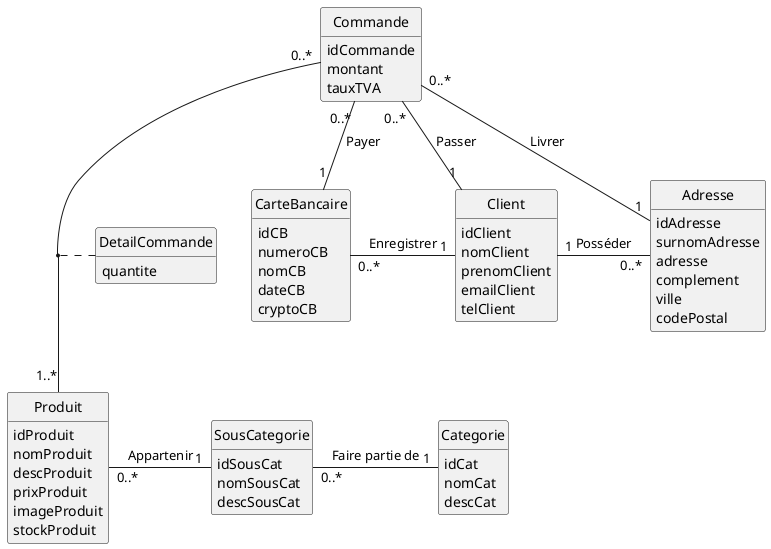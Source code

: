 @startuml
class Produit{
    idProduit
    nomProduit
    descProduit
    prixProduit
    imageProduit
    stockProduit
}
class Categorie{
    idCat
    nomCat
    descCat
}
class SousCategorie{
    idSousCat
    nomSousCat
    descSousCat
}
class DetailCommande{
    quantite    
}
class Commande{
    idCommande
    montant
    tauxTVA
}
class Client{
    idClient
    nomClient
    prenomClient
    emailClient
    telClient
}
class Adresse{
    idAdresse
    surnomAdresse
    adresse
    complement
    ville
    codePostal
}
class CarteBancaire{
    idCB
    numeroCB
    nomCB
    dateCB
    cryptoCB
}

Produit "0..*" - "1" SousCategorie : Appartenir
SousCategorie "0..*" - "1" Categorie : Faire partie de
Commande "0..*" -- "1..*" Produit
(Commande, Produit) .. DetailCommande
Commande "0..*" -- "1" Client : Passer
Client "1" - "0..*" Adresse : Posséder
CarteBancaire "0..*" - "1" Client : Enregistrer
Commande "0..*" -- "1" CarteBancaire : Payer
Commande "0..*" - "1" Adresse : Livrer

hide empty methods
hide circle
@enduml